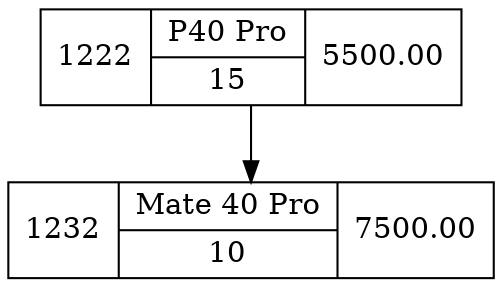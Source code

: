 digraph arbol{
  node [shape=record]
"1222" [label="1222|{P40 Pro|15}|5500.00"]
"1222"->"1232"
"1232" [label="1232|{Mate 40 Pro|10}|7500.00"]
}